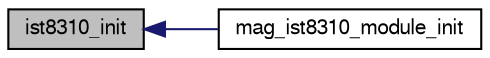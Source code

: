 digraph "ist8310_init"
{
  edge [fontname="FreeSans",fontsize="10",labelfontname="FreeSans",labelfontsize="10"];
  node [fontname="FreeSans",fontsize="10",shape=record];
  rankdir="LR";
  Node1 [label="ist8310_init",height=0.2,width=0.4,color="black", fillcolor="grey75", style="filled", fontcolor="black"];
  Node1 -> Node2 [dir="back",color="midnightblue",fontsize="10",style="solid",fontname="FreeSans"];
  Node2 [label="mag_ist8310_module_init",height=0.2,width=0.4,color="black", fillcolor="white", style="filled",URL="$mag__ist8310_8h.html#af1ab1d4f6c31f66cf8343af4e33702a6"];
}

